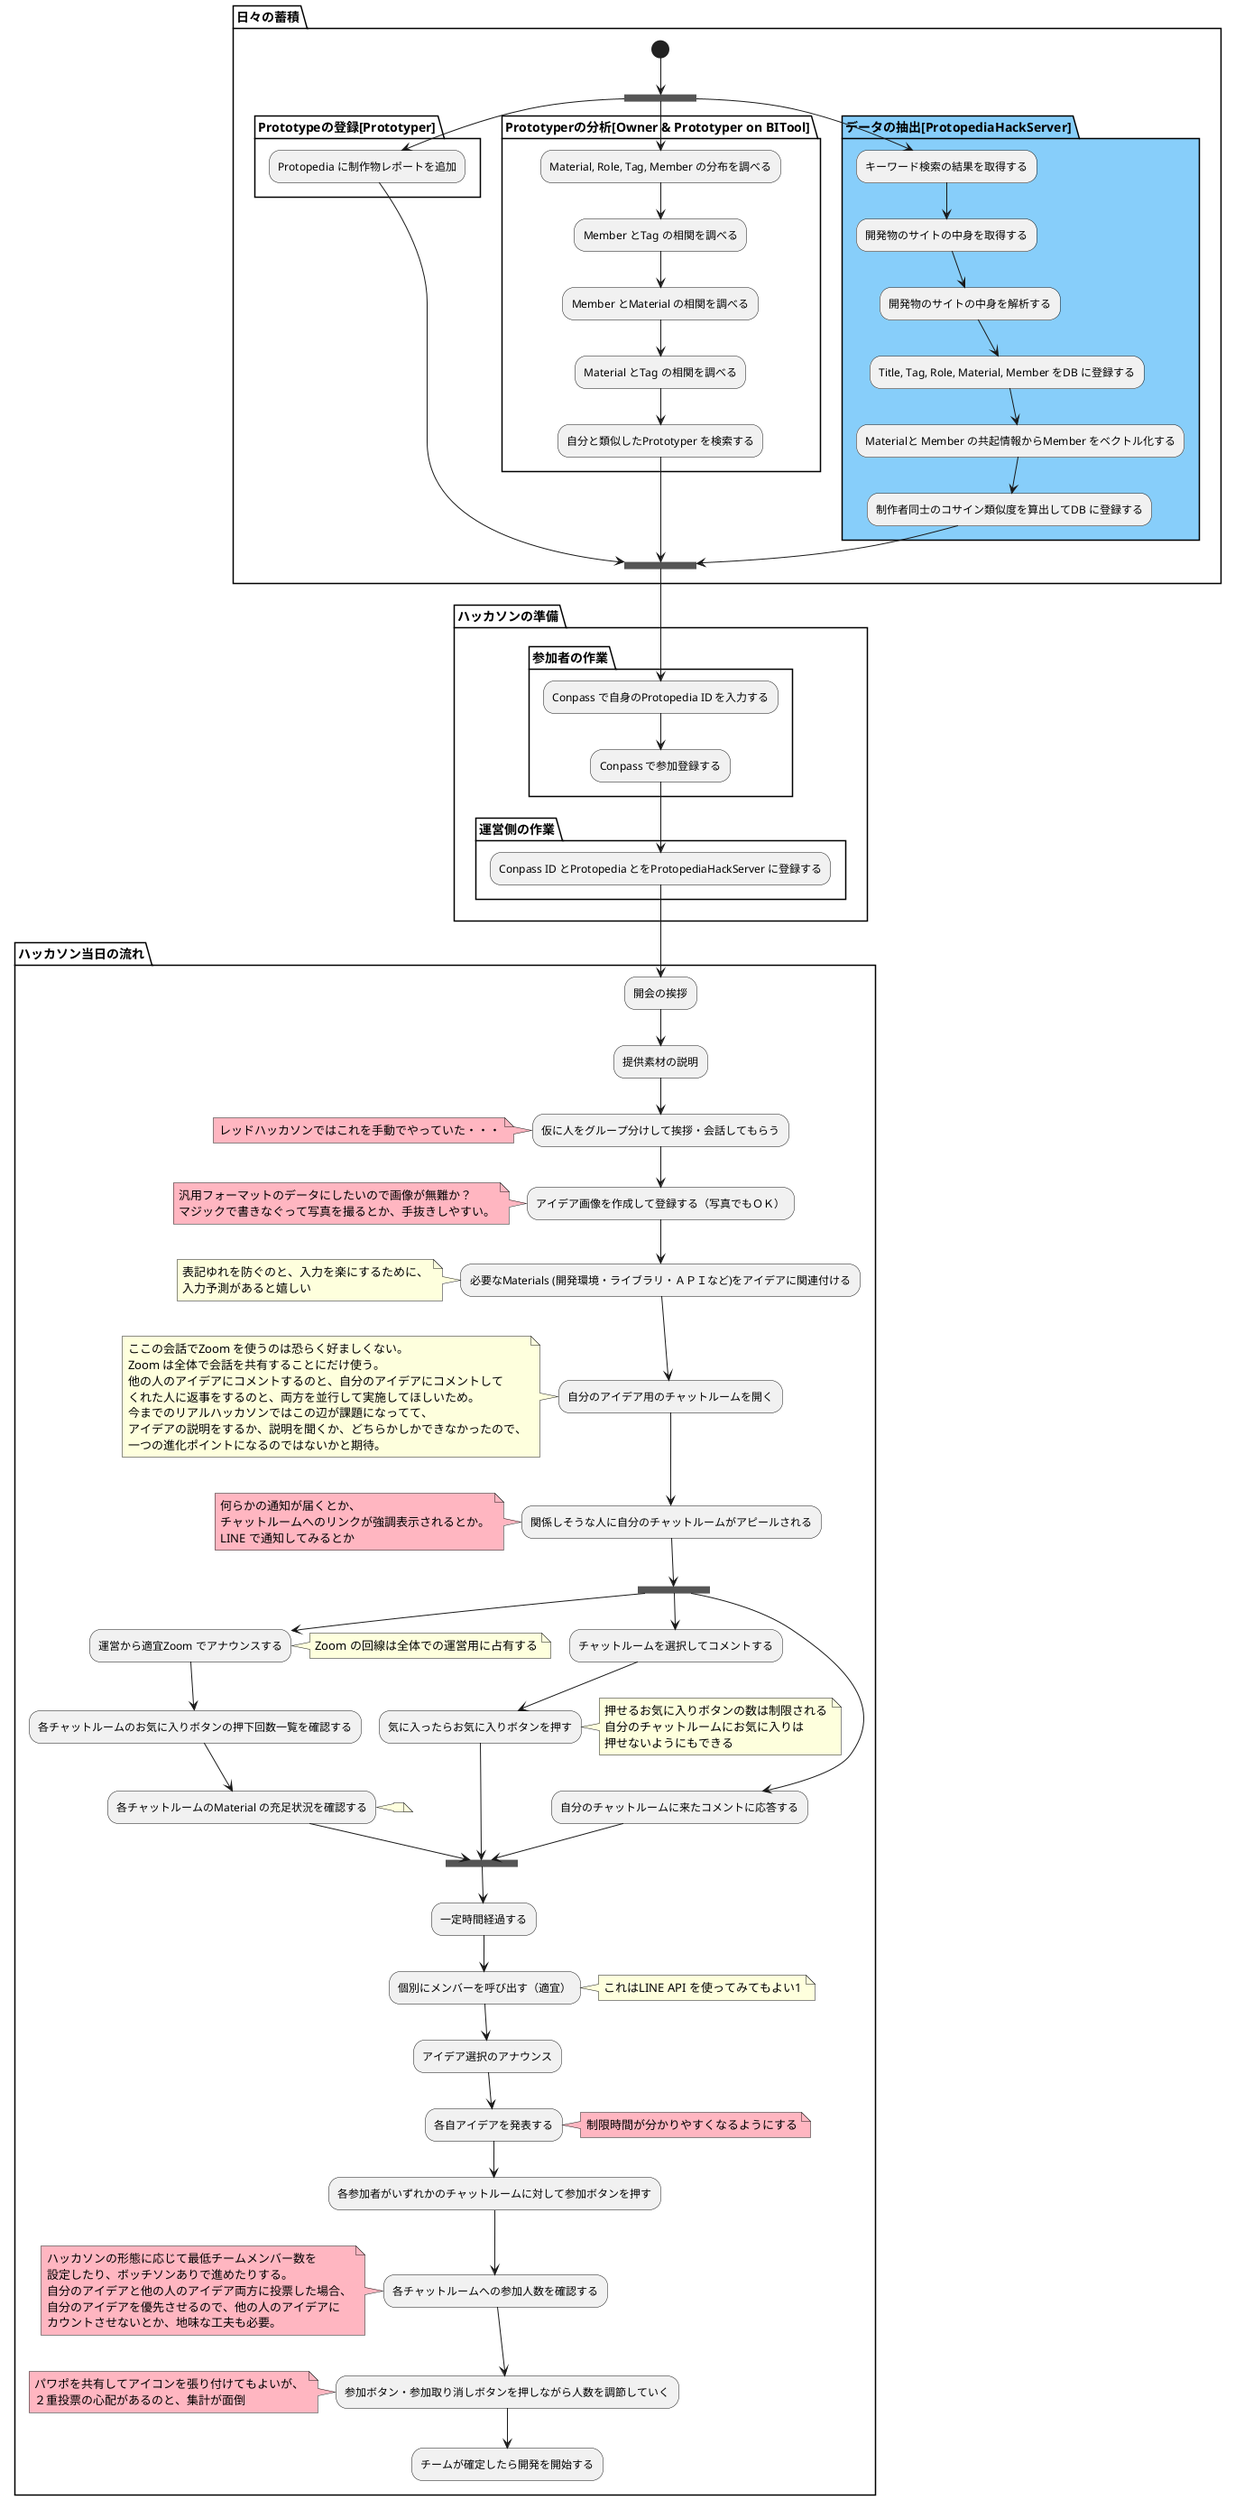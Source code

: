 @startuml

partition "日々の蓄積" {
    (*) --> === S1 ===
    partition "Prototypeの登録[Prototyper]" {
    === S1 === --> "Protopedia に制作物レポートを追加"
    }
    --> === S2 ===

    partition "Prototyperの分析[Owner & Prototyper on BITool]" {
    === S1 === --> "Material, Role, Tag, Member の分布を調べる"
    --> "Member とTag の相関を調べる"
    --> "Member とMaterial の相関を調べる"
    --> "Material とTag の相関を調べる"
    --> "自分と類似したPrototyper を検索する"
    }
    --> === S2 ===

    partition "データの抽出[ProtopediaHackServer]" #LightSkyBlue {
    === S1 === --> "キーワード検索の結果を取得する"
    --> "開発物のサイトの中身を取得する"
    --> "開発物のサイトの中身を解析する"
    --> "Title, Tag, Role, Material, Member をDB に登録する"
    --> "Materialと Member の共起情報からMember をベクトル化する"
    --> "制作者同士のコサイン類似度を算出してDB に登録する"
    }
    --> === S2 ===
}

partition "ハッカソンの準備" {
    partition "参加者の作業" {
        --> "Conpass で自身のProtopedia ID を入力する"
        --> "Conpass で参加登録する"
    }
    partition "運営側の作業" {
        --> "Conpass ID とProtopedia とをProtopediaHackServer に登録する"
        
    }
}

partition "ハッカソン当日の流れ" {
    --> "開会の挨拶"
    --> "提供素材の説明"
    --> "仮に人をグループ分けして挨拶・会話してもらう"
    note left #LightPink
    レッドハッカソンではこれを手動でやっていた・・・
    end note
    --> "アイデア画像を作成して登録する（写真でもＯＫ）"
    note left #LightPink
    汎用フォーマットのデータにしたいので画像が無難か？
    マジックで書きなぐって写真を撮るとか、手抜きしやすい。
    end note
    --> "必要なMaterials (開発環境・ライブラリ・ＡＰＩなど)をアイデアに関連付ける"
    note left
    表記ゆれを防ぐのと、入力を楽にするために、
    入力予測があると嬉しい
    end note
    --> "自分のアイデア用のチャットルームを開く"
    note left
    ここの会話でZoom を使うのは恐らく好ましくない。
    Zoom は全体で会話を共有することにだけ使う。
    他の人のアイデアにコメントするのと、自分のアイデアにコメントして
    くれた人に返事をするのと、両方を並行して実施してほしいため。
    今までのリアルハッカソンではこの辺が課題になってて、
    アイデアの説明をするか、説明を聞くか、どちらかしかできなかったので、
    一つの進化ポイントになるのではないかと期待。
    end note
    --> "関係しそうな人に自分のチャットルームがアピールされる"
    note left #LightPink
    何らかの通知が届くとか、
    チャットルームへのリンクが強調表示されるとか。
    LINE で通知してみるとか
    end note
    --> === S3 ===

    === S3 === --> "チャットルームを選択してコメントする"
    --> "気に入ったらお気に入りボタンを押す"
    note right
    押せるお気に入りボタンの数は制限される
    自分のチャットルームにお気に入りは
    押せないようにもできる
    end note
    --> === S4 ===


    === S3 === --> "自分のチャットルームに来たコメントに応答する"
    --> === S4 ===

    === S3 === --> "運営から適宜Zoom でアナウンスする"
    note right
    Zoom の回線は全体での運営用に占有する
    end note
    --> "各チャットルームのお気に入りボタンの押下回数一覧を確認する"
    --> "各チャットルームのMaterial の充足状況を確認する"
    note right
    end note
    --> === S4 ===

    --> "一定時間経過する"

    --> "個別にメンバーを呼び出す（適宜）"
    note right
    これはLINE API を使ってみてもよい1
    end note

    --> "アイデア選択のアナウンス"

    --> "各自アイデアを発表する"
    note right #LightPink
    制限時間が分かりやすくなるようにする
    end note

    --> "各参加者がいずれかのチャットルームに対して参加ボタンを押す"

    --> "各チャットルームへの参加人数を確認する"
    note left #LightPink
    ハッカソンの形態に応じて最低チームメンバー数を
    設定したり、ボッチソンありで進めたりする。
    自分のアイデアと他の人のアイデア両方に投票した場合、
    自分のアイデアを優先させるので、他の人のアイデアに
    カウントさせないとか、地味な工夫も必要。
    end note

    --> "参加ボタン・参加取り消しボタンを押しながら人数を調節していく"
    note left #LightPink
    パワポを共有してアイコンを張り付けてもよいが、
    ２重投票の心配があるのと、集計が面倒
    end note

    --> "チームが確定したら開発を開始する"
}

@enduml
